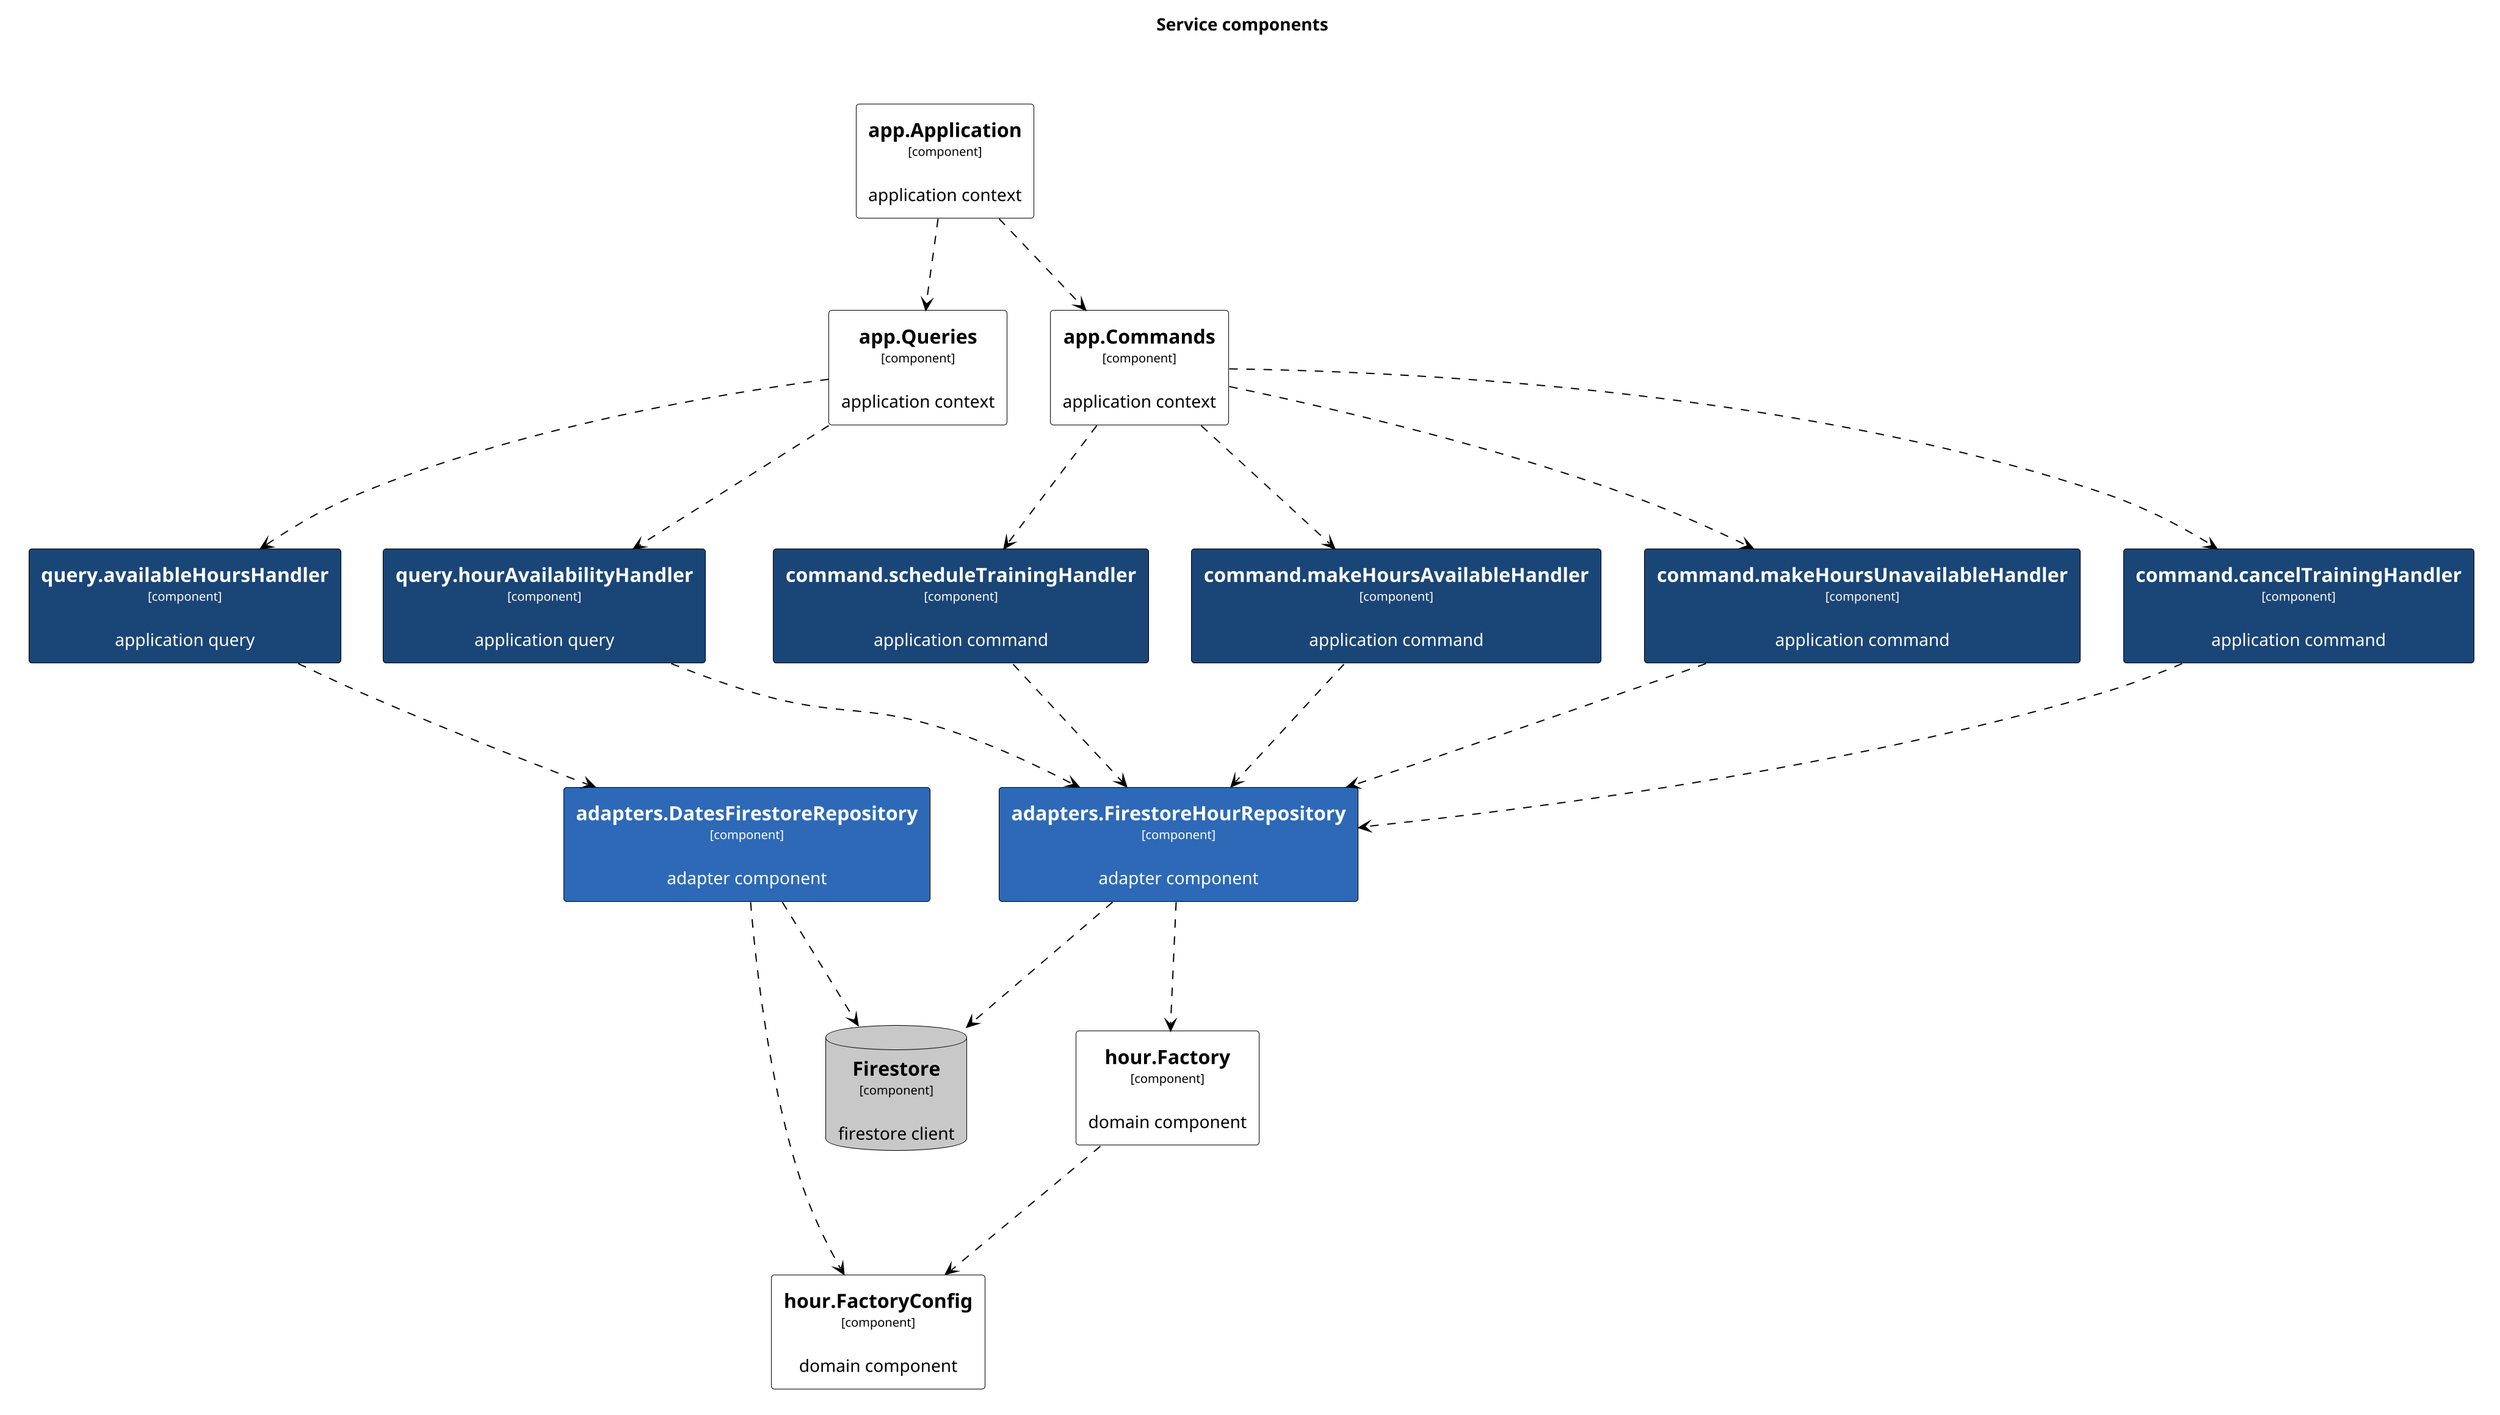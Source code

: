 This diagram has been generated with go-structurizr 
[https://github.com/krzysztofreczek/go-structurizr]

@startuml

title Service components

skinparam {
  shadowing false
  arrowFontSize 10
  defaultTextAlignment center
  wrapWidth 200
  maxMessageSize 100
}
hide stereotype
top to bottom direction

scale 4096 width

skinparam rectangle<<_GROUP>> {
  FontColor #ffffff
  BorderColor #ffffff
}

skinparam database<<DB>> {
  BackgroundColor #c8c8c8
  FontColor #000000
  BorderColor #000000
}

skinparam rectangle<<ROOT>> {
  BackgroundColor #ffffff
  FontColor #000000
  BorderColor #000000
}

skinparam rectangle<<APP>> {
  BackgroundColor #1a4577
  FontColor #ffffff
  BorderColor #000000
}

skinparam rectangle<<ADAPTER>> {
  BackgroundColor #2d69b7
  FontColor #ffffff
  BorderColor #000000
}

skinparam rectangle<<DOMAIN>> {
  BackgroundColor #ffffff
  FontColor #000000
  BorderColor #000000
}

rectangle 0ROOT <<_GROUP>> {
	rectangle "==app.Application\n<size:10>[component]</size>\n\napplication context" <<ROOT>> as 2102746645
}
rectangle 0ROOT <<_GROUP>> {
	rectangle "==app.Queries\n<size:10>[component]</size>\n\napplication context" <<ROOT>> as 441257907
}
rectangle 0ROOT <<_GROUP>> {
	rectangle "==app.Commands\n<size:10>[component]</size>\n\napplication context" <<ROOT>> as 1118686339
}
2102746645 .[#000000].> 1118686339 : ""
2102746645 .[#000000].> 441257907 : ""
rectangle 4412579071APP <<_GROUP>> {
	rectangle "==query.hourAvailabilityHandler\n<size:10>[component]</size>\n\napplication query" <<APP>> as 1891850063
}
441257907 .[#000000].> 1891850063 : ""
rectangle 4412579071APP <<_GROUP>> {
	rectangle "==query.availableHoursHandler\n<size:10>[component]</size>\n\napplication query" <<APP>> as 3449073738
}
441257907 .[#000000].> 3449073738 : ""
rectangle 11186863391APP <<_GROUP>> {
	rectangle "==command.makeHoursUnavailableHandler\n<size:10>[component]</size>\n\napplication command" <<APP>> as 1547894406
}
1118686339 .[#000000].> 1547894406 : ""
rectangle 11186863391APP <<_GROUP>> {
	rectangle "==command.cancelTrainingHandler\n<size:10>[component]</size>\n\napplication command" <<APP>> as 3383093669
}
1118686339 .[#000000].> 3383093669 : ""
rectangle 11186863391APP <<_GROUP>> {
	rectangle "==command.scheduleTrainingHandler\n<size:10>[component]</size>\n\napplication command" <<APP>> as 2856708272
}
1118686339 .[#000000].> 2856708272 : ""
rectangle 11186863391APP <<_GROUP>> {
	rectangle "==command.makeHoursAvailableHandler\n<size:10>[component]</size>\n\napplication command" <<APP>> as 2933387601
}
1118686339 .[#000000].> 2933387601 : ""
rectangle 33830936692ADAPTER <<_GROUP>> {
	rectangle "==adapters.FirestoreHourRepository\n<size:10>[component]</size>\n\nadapter component" <<ADAPTER>> as 3637611987
}
3383093669 .[#000000].> 3637611987 : ""
2856708272 .[#000000].> 3637611987 : ""
2933387601 .[#000000].> 3637611987 : ""
1891850063 .[#000000].> 3637611987 : ""
1547894406 .[#000000].> 3637611987 : ""
rectangle 34490737382ADAPTER <<_GROUP>> {
	rectangle "==adapters.DatesFirestoreRepository\n<size:10>[component]</size>\n\nadapter component" <<ADAPTER>> as 2388943490
}
3449073738 .[#000000].> 2388943490 : ""
rectangle 36376119873DB <<_GROUP>> {
	database "==Firestore\n<size:10>[component]</size>\n\nfirestore client" <<DB>> as 650530190
}
3637611987 .[#000000].> 650530190 : ""
rectangle 36376119873DOMAIN <<_GROUP>> {
	rectangle "==hour.Factory\n<size:10>[component]</size>\n\ndomain component" <<DOMAIN>> as 2036754401
}
3637611987 .[#000000].> 2036754401 : ""
2388943490 .[#000000].> 650530190 : ""
rectangle 23889434903DOMAIN <<_GROUP>> {
	rectangle "==hour.FactoryConfig\n<size:10>[component]</size>\n\ndomain component" <<DOMAIN>> as 415674051
}
2388943490 .[#000000].> 415674051 : ""
2036754401 .[#000000].> 415674051 : ""
@enduml
